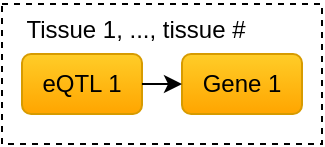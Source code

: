 <mxfile version="20.8.16" type="device"><diagram name="Page-1" id="nHQQCZ045gdzbq829LEI"><mxGraphModel dx="1432" dy="845" grid="1" gridSize="10" guides="1" tooltips="1" connect="1" arrows="1" fold="1" page="1" pageScale="1" pageWidth="1169" pageHeight="827" math="0" shadow="0"><root><mxCell id="0"/><mxCell id="1" parent="0"/><mxCell id="Fe38aMu3PLc8VN8-mrsr-30" value="" style="rounded=0;whiteSpace=wrap;html=1;dashed=1;fillColor=none;" parent="1" vertex="1"><mxGeometry x="640" y="290" width="160" height="70" as="geometry"/></mxCell><mxCell id="Fe38aMu3PLc8VN8-mrsr-1" value="eQTL 1" style="rounded=1;whiteSpace=wrap;html=1;fillColor=#ffcd28;gradientColor=#ffa500;strokeColor=#d79b00;" parent="1" vertex="1"><mxGeometry x="650" y="315" width="60" height="30" as="geometry"/></mxCell><mxCell id="Fe38aMu3PLc8VN8-mrsr-3" value="Gene 1" style="rounded=1;whiteSpace=wrap;html=1;fillColor=#ffcd28;gradientColor=#ffa500;strokeColor=#d79b00;" parent="1" vertex="1"><mxGeometry x="730" y="315" width="60" height="30" as="geometry"/></mxCell><mxCell id="Fe38aMu3PLc8VN8-mrsr-4" value="" style="endArrow=classic;html=1;rounded=0;entryX=0;entryY=0.5;entryDx=0;entryDy=0;exitX=1;exitY=0.5;exitDx=0;exitDy=0;" parent="1" source="Fe38aMu3PLc8VN8-mrsr-1" target="Fe38aMu3PLc8VN8-mrsr-3" edge="1"><mxGeometry width="50" height="50" relative="1" as="geometry"><mxPoint x="690" y="460" as="sourcePoint"/><mxPoint x="740" y="410" as="targetPoint"/></mxGeometry></mxCell><mxCell id="Fe38aMu3PLc8VN8-mrsr-20" value="Tissue 1, ..., tissue #" style="text;html=1;strokeColor=none;fillColor=none;align=center;verticalAlign=middle;whiteSpace=wrap;rounded=0;" parent="1" vertex="1"><mxGeometry x="642" y="288" width="130" height="30" as="geometry"/></mxCell></root></mxGraphModel></diagram></mxfile>